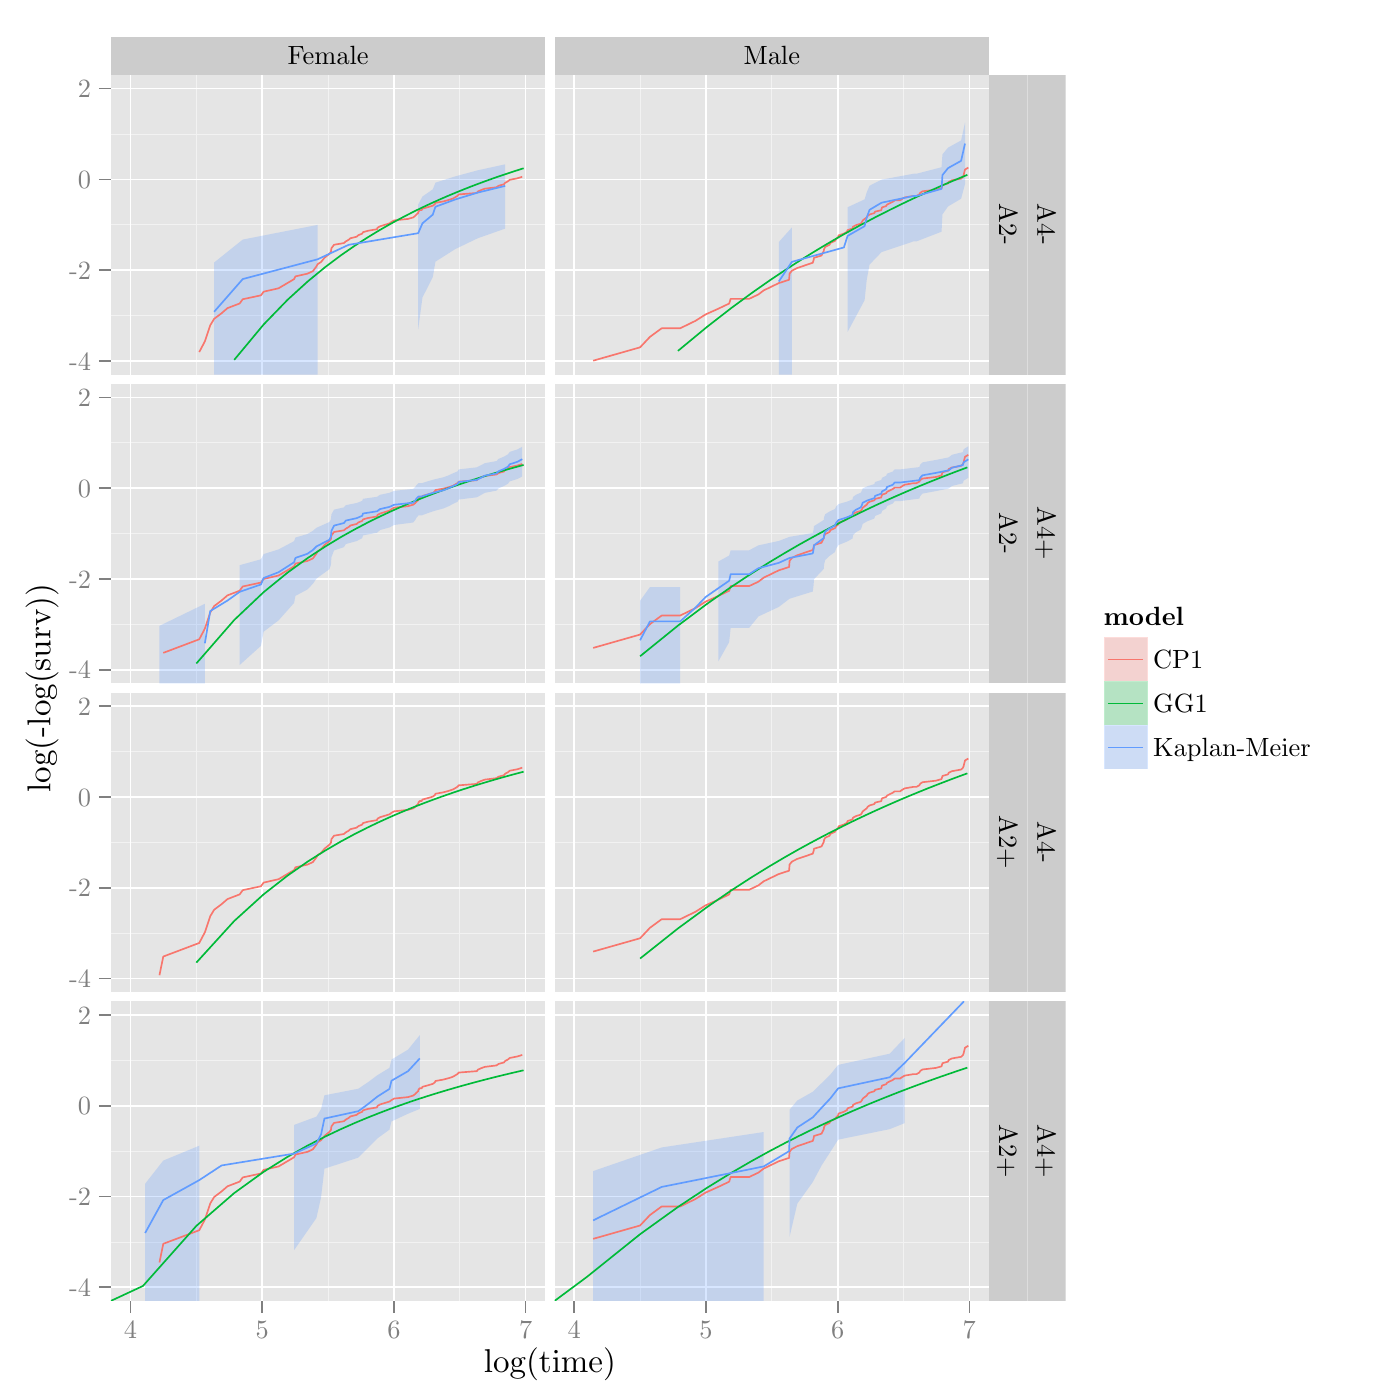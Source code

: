 % Created by tikzDevice version 0.8.1 on 2015-01-31 17:59:34
% !TEX encoding = UTF-8 Unicode
\documentclass[11pt]{memoir}
\nonstopmode

\usepackage{tikz}

\usepackage[active,tightpage,psfixbb]{preview}

\PreviewEnvironment{pgfpicture}

\setlength\PreviewBorder{0pt}

\usepackage{amsmath}
\newcommand{\SweaveOpts}[1]{}  % do not interfere with LaTeX
\newcommand{\SweaveInput}[1]{} % because they are not real TeX commands
\newcommand{\Sexpr}[1]{}       % will only be parsed by R


\usepackage{geometry}
\usepackage{amsmath}
\usepackage{lscape}
\geometry{verbose,tmargin=2.5cm,bmargin=2.5cm,lmargin=2.5cm,rmargin=2.5cm}


\begin{document}

\begin{tikzpicture}[x=1pt,y=1pt]
\definecolor{fillColor}{RGB}{255,255,255}
\path[use as bounding box,fill=fillColor,fill opacity=0.00] (0,0) rectangle (505.89,505.89);
\begin{scope}
\path[clip] (  0.00,  0.00) rectangle (505.89,505.89);
\definecolor{drawColor}{RGB}{255,255,255}
\definecolor{fillColor}{RGB}{255,255,255}

\path[draw=drawColor,line width= 0.6pt,line join=round,line cap=round,fill=fillColor] ( -0.00,  0.00) rectangle (505.89,505.89);
\end{scope}
\begin{scope}
\path[clip] ( 40.03,478.81) rectangle (197.07,492.64);
\definecolor{fillColor}{gray}{0.80}

\path[fill=fillColor] ( 40.03,478.81) rectangle (197.07,492.64);
\definecolor{drawColor}{RGB}{0,0,0}

\node[text=drawColor,anchor=base,inner sep=0pt, outer sep=0pt, scale=  0.87] at (118.55,482.43) {Female};
\end{scope}
\begin{scope}
\path[clip] (200.38,478.81) rectangle (357.41,492.64);
\definecolor{fillColor}{gray}{0.80}

\path[fill=fillColor] (200.38,478.81) rectangle (357.41,492.64);
\definecolor{drawColor}{RGB}{0,0,0}

\node[text=drawColor,anchor=base,inner sep=0pt, outer sep=0pt, scale=  0.87] at (278.90,482.43) {Male};
\end{scope}
\begin{scope}
\path[clip] ( 40.03,370.54) rectangle (197.07,478.81);
\definecolor{fillColor}{gray}{0.90}

\path[fill=fillColor] ( 40.03,370.54) rectangle (197.07,478.81);
\definecolor{drawColor}{gray}{0.95}

\path[draw=drawColor,line width= 0.3pt,line join=round] ( 40.03,391.87) --
	(197.07,391.87);

\path[draw=drawColor,line width= 0.3pt,line join=round] ( 40.03,424.67) --
	(197.07,424.67);

\path[draw=drawColor,line width= 0.3pt,line join=round] ( 40.03,457.48) --
	(197.07,457.48);

\path[draw=drawColor,line width= 0.3pt,line join=round] ( 70.96,370.54) --
	( 70.96,478.81);

\path[draw=drawColor,line width= 0.3pt,line join=round] (118.55,370.54) --
	(118.55,478.81);

\path[draw=drawColor,line width= 0.3pt,line join=round] (166.14,370.54) --
	(166.14,478.81);
\definecolor{drawColor}{RGB}{255,255,255}

\path[draw=drawColor,line width= 0.6pt,line join=round] ( 40.03,375.46) --
	(197.07,375.46);

\path[draw=drawColor,line width= 0.6pt,line join=round] ( 40.03,408.27) --
	(197.07,408.27);

\path[draw=drawColor,line width= 0.6pt,line join=round] ( 40.03,441.08) --
	(197.07,441.08);

\path[draw=drawColor,line width= 0.6pt,line join=round] ( 40.03,473.89) --
	(197.07,473.89);

\path[draw=drawColor,line width= 0.6pt,line join=round] ( 47.17,370.54) --
	( 47.17,478.81);

\path[draw=drawColor,line width= 0.6pt,line join=round] ( 94.76,370.54) --
	( 94.76,478.81);

\path[draw=drawColor,line width= 0.6pt,line join=round] (142.34,370.54) --
	(142.34,478.81);

\path[draw=drawColor,line width= 0.6pt,line join=round] (189.93,370.54) --
	(189.93,478.81);
\definecolor{fillColor}{RGB}{97,156,255}

\path[fill=fillColor,fill opacity=0.25] ( 77.37,411.02) --
	( 87.72,419.32) --
	(114.77,424.62) --
	(114.77,370.54) --
	( 87.72,370.54) --
	( 77.37,370.54) --
	cycle;

\path[fill=fillColor,fill opacity=0.25] (151.11,431.98) --
	(152.65,434.87) --
	(156.39,437.48) --
	(157.35,439.89) --
	(164.52,442.16) --
	(172.67,444.36) --
	(182.54,446.51) --
	(182.54,423.27) --
	(172.67,419.80) --
	(164.52,415.88) --
	(157.35,411.33) --
	(156.39,405.76) --
	(152.65,398.37) --
	(151.11,386.85) --
	cycle;
\definecolor{drawColor}{RGB}{248,118,109}

\path[draw=drawColor,line width= 0.6pt,line join=round] ( 72.00,378.68) --
	( 74.03,382.53) --
	( 75.97,388.34) --
	( 77.37,390.66) --
	( 80.07,392.70) --
	( 82.20,394.54) --
	( 86.59,396.22) --
	( 87.72,397.76) --
	( 94.30,399.17) --
	( 95.26,400.48) --
	(100.66,401.71) --
	(106.26,405.02) --
	(106.76,406.02) --
	(111.05,406.98) --
	(113.05,407.89) --
	(114.34,409.61) --
	(114.77,410.42) --
	(116.01,411.21) --
	(117.23,412.72) --
	(119.00,414.16) --
	(119.57,414.85) --
	(119.76,416.18) --
	(120.70,417.44) --
	(124.28,418.05) --
	(124.96,418.65) --
	(125.97,419.23) --
	(126.63,419.80) --
	(128.88,420.35) --
	(129.50,420.90) --
	(130.87,421.45) --
	(131.17,421.99) --
	(133.07,422.52) --
	(136.26,423.06) --
	(136.39,423.58) --
	(137.32,424.11) --
	(140.73,425.16) --
	(141.46,425.70) --
	(142.41,426.24) --
	(147.44,426.78) --
	(149.31,427.32) --
	(150.01,427.86) --
	(150.51,428.39) --
	(151.11,428.92) --
	(151.20,429.44) --
	(151.69,429.96) --
	(152.36,429.96) --
	(152.65,430.49) --
	(154.60,431.03) --
	(156.39,431.55) --
	(157.09,432.07) --
	(157.35,432.59) --
	(160.19,433.10) --
	(162.10,433.62) --
	(163.63,434.12) --
	(164.52,434.63) --
	(165.33,435.14) --
	(165.77,435.64) --
	(172.29,436.15) --
	(172.67,436.67) --
	(173.78,437.18) --
	(175.16,437.70) --
	(179.40,438.22) --
	(180.15,438.75) --
	(182.09,439.29) --
	(182.54,439.83) --
	(183.55,440.37) --
	(184.19,440.91) --
	(186.99,441.46) --
	(188.71,442.02);
\definecolor{drawColor}{RGB}{0,186,56}

\path[draw=drawColor,line width= 0.6pt,line join=round] ( 84.64,375.85) --
	( 95.26,388.62) --
	(103.94,397.58) --
	(111.27,404.25) --
	(117.63,409.46) --
	(123.23,413.66) --
	(128.25,417.13) --
	(132.78,420.06) --
	(136.92,422.58) --
	(140.73,424.77) --
	(144.26,426.70) --
	(147.54,428.41) --
	(150.61,429.95) --
	(153.50,431.34) --
	(156.22,432.61) --
	(158.79,433.76) --
	(161.23,434.83) --
	(163.55,435.81) --
	(165.77,436.72) --
	(167.88,437.57) --
	(169.91,438.37) --
	(171.85,439.11) --
	(173.72,439.81) --
	(175.51,440.47) --
	(177.24,441.09) --
	(178.91,441.68) --
	(180.52,442.24) --
	(182.09,442.77) --
	(183.60,443.27) --
	(185.06,443.75) --
	(186.48,444.21) --
	(187.86,444.65) --
	(189.20,445.08);
\definecolor{drawColor}{RGB}{97,156,255}

\path[draw=drawColor,line width= 0.6pt,line join=round] ( 77.37,393.22) --
	( 87.72,405.05) --
	(114.77,412.19) --
	(125.97,417.42) --
	(151.11,421.62) --
	(152.65,425.18) --
	(156.39,428.32) --
	(157.35,431.17) --
	(164.52,433.81) --
	(172.67,436.30) --
	(182.54,438.70);
\end{scope}
\begin{scope}
\path[clip] ( 40.03,258.96) rectangle (197.07,367.23);
\definecolor{fillColor}{gray}{0.90}

\path[fill=fillColor] ( 40.03,258.96) rectangle (197.07,367.23);
\definecolor{drawColor}{gray}{0.95}

\path[draw=drawColor,line width= 0.3pt,line join=round] ( 40.03,280.28) --
	(197.07,280.28);

\path[draw=drawColor,line width= 0.3pt,line join=round] ( 40.03,313.09) --
	(197.07,313.09);

\path[draw=drawColor,line width= 0.3pt,line join=round] ( 40.03,345.90) --
	(197.07,345.90);

\path[draw=drawColor,line width= 0.3pt,line join=round] ( 70.96,258.96) --
	( 70.96,367.23);

\path[draw=drawColor,line width= 0.3pt,line join=round] (118.55,258.96) --
	(118.55,367.23);

\path[draw=drawColor,line width= 0.3pt,line join=round] (166.14,258.96) --
	(166.14,367.23);
\definecolor{drawColor}{RGB}{255,255,255}

\path[draw=drawColor,line width= 0.6pt,line join=round] ( 40.03,263.88) --
	(197.07,263.88);

\path[draw=drawColor,line width= 0.6pt,line join=round] ( 40.03,296.69) --
	(197.07,296.69);

\path[draw=drawColor,line width= 0.6pt,line join=round] ( 40.03,329.50) --
	(197.07,329.50);

\path[draw=drawColor,line width= 0.6pt,line join=round] ( 40.03,362.31) --
	(197.07,362.31);

\path[draw=drawColor,line width= 0.6pt,line join=round] ( 47.17,258.96) --
	( 47.17,367.23);

\path[draw=drawColor,line width= 0.6pt,line join=round] ( 94.76,258.96) --
	( 94.76,367.23);

\path[draw=drawColor,line width= 0.6pt,line join=round] (142.34,258.96) --
	(142.34,367.23);

\path[draw=drawColor,line width= 0.6pt,line join=round] (189.93,258.96) --
	(189.93,367.23);
\definecolor{fillColor}{RGB}{97,156,255}

\path[fill=fillColor,fill opacity=0.25] ( 57.62,279.73) --
	( 74.03,287.70) --
	( 74.03,258.96) --
	( 57.62,258.96) --
	cycle;

\path[fill=fillColor,fill opacity=0.25] ( 86.59,301.66) --
	( 94.30,303.79) --
	( 95.26,305.67) --
	(100.66,307.36) --
	(106.26,310.33) --
	(106.76,311.66) --
	(111.05,312.90) --
	(113.05,314.07) --
	(114.34,315.17) --
	(119.00,317.23) --
	(119.57,318.20) --
	(119.76,320.02) --
	(120.70,321.73) --
	(124.28,322.55) --
	(124.96,323.35) --
	(128.88,324.13) --
	(130.87,324.89) --
	(131.17,325.64) --
	(136.26,326.37) --
	(137.32,327.10) --
	(140.73,327.81) --
	(142.41,328.52) --
	(149.31,329.22) --
	(150.01,329.91) --
	(150.51,330.60) --
	(151.20,331.28) --
	(152.36,331.28) --
	(154.60,331.99) --
	(157.09,332.70) --
	(160.19,333.41) --
	(162.10,334.12) --
	(163.63,334.84) --
	(165.33,335.56) --
	(165.77,336.28) --
	(172.29,337.01) --
	(173.78,337.76) --
	(175.16,338.51) --
	(179.40,339.28) --
	(180.15,340.07) --
	(182.09,340.88) --
	(183.55,341.72) --
	(184.19,342.60) --
	(186.99,343.51) --
	(188.71,344.47) --
	(188.71,333.71) --
	(186.99,332.81) --
	(184.19,331.94) --
	(183.55,331.09) --
	(182.09,330.25) --
	(180.15,329.42) --
	(179.40,328.60) --
	(175.16,327.79) --
	(173.78,326.99) --
	(172.29,326.18) --
	(165.77,325.38) --
	(165.33,324.57) --
	(163.63,323.76) --
	(162.10,322.95) --
	(160.19,322.13) --
	(157.09,321.31) --
	(154.60,320.47) --
	(152.36,319.63) --
	(151.20,319.63) --
	(150.51,318.79) --
	(150.01,317.94) --
	(149.31,317.07) --
	(142.41,316.19) --
	(140.73,315.28) --
	(137.32,314.35) --
	(136.26,313.40) --
	(131.17,312.42) --
	(130.87,311.41) --
	(128.88,310.37) --
	(124.96,309.29) --
	(124.28,308.17) --
	(120.70,306.99) --
	(119.76,304.49) --
	(119.57,301.70) --
	(119.00,300.18) --
	(114.34,296.81) --
	(113.05,294.92) --
	(111.05,292.85) --
	(106.76,290.56) --
	(106.26,288.00) --
	(100.66,281.70) --
	( 95.26,277.63) --
	( 94.30,272.51) --
	( 86.59,265.57) --
	cycle;
\definecolor{drawColor}{RGB}{248,118,109}

\path[draw=drawColor,line width= 0.6pt,line join=round] ( 59.00,269.97) --
	( 72.00,274.88) --
	( 74.03,278.73) --
	( 75.97,284.55) --
	( 77.37,286.86) --
	( 80.07,288.90) --
	( 82.20,290.75) --
	( 86.59,292.43) --
	( 87.72,293.96) --
	( 94.30,295.38) --
	( 95.26,296.69) --
	(100.66,297.92) --
	(106.26,301.23) --
	(106.76,302.23) --
	(111.05,303.18) --
	(113.05,304.09) --
	(114.34,305.81) --
	(114.77,306.63) --
	(116.01,307.42) --
	(117.23,308.93) --
	(119.00,310.37) --
	(119.57,311.06) --
	(119.76,312.39) --
	(120.70,313.65) --
	(124.28,314.26) --
	(124.96,314.85) --
	(125.97,315.43) --
	(126.63,316.00) --
	(128.88,316.56) --
	(129.50,317.11) --
	(130.87,317.65) --
	(131.17,318.20) --
	(133.07,318.73) --
	(136.26,319.26) --
	(136.39,319.79) --
	(137.32,320.32) --
	(140.73,321.37) --
	(141.46,321.90) --
	(142.41,322.44) --
	(147.44,322.98) --
	(149.31,323.52) --
	(150.01,324.06) --
	(150.51,324.60) --
	(151.11,325.13) --
	(151.20,325.65) --
	(151.69,326.16) --
	(152.36,326.16) --
	(152.65,326.70) --
	(154.60,327.23) --
	(156.39,327.76) --
	(157.09,328.28) --
	(157.35,328.80) --
	(160.19,329.31) --
	(162.10,329.82) --
	(163.63,330.33) --
	(164.52,330.84) --
	(165.33,331.34) --
	(165.77,331.85) --
	(172.29,332.36) --
	(172.67,332.87) --
	(173.78,333.39) --
	(175.16,333.90) --
	(179.40,334.43) --
	(180.15,334.96) --
	(182.09,335.50) --
	(182.54,336.03) --
	(183.55,336.57) --
	(184.19,337.12) --
	(186.99,337.67) --
	(188.71,338.23);
\definecolor{drawColor}{RGB}{0,186,56}

\path[draw=drawColor,line width= 0.6pt,line join=round] ( 70.95,266.13) --
	( 84.64,281.85) --
	( 95.26,291.91) --
	(103.94,298.99) --
	(111.27,304.30) --
	(117.63,308.46) --
	(123.23,311.84) --
	(128.25,314.64) --
	(132.78,317.02) --
	(136.92,319.07) --
	(140.73,320.86) --
	(144.26,322.45) --
	(147.54,323.86) --
	(150.61,325.13) --
	(153.50,326.29) --
	(156.22,327.34) --
	(158.79,328.30) --
	(161.23,329.19) --
	(163.55,330.02) --
	(165.77,330.78) --
	(167.88,331.50) --
	(169.91,332.16) --
	(171.85,332.79) --
	(173.72,333.38) --
	(175.51,333.94) --
	(177.24,334.47) --
	(178.91,334.97) --
	(180.52,335.45) --
	(182.09,335.90) --
	(183.60,336.33) --
	(185.06,336.74) --
	(186.48,337.13) --
	(187.86,337.51) --
	(189.20,337.87);
\definecolor{drawColor}{RGB}{97,156,255}

\path[draw=drawColor,line width= 0.6pt,line join=round] ( 74.03,273.43) --
	( 75.97,285.08) --
	( 82.20,288.88) --
	( 86.59,292.02) --
	( 94.30,294.69) --
	( 95.26,297.03) --
	(100.66,299.11) --
	(106.26,302.71) --
	(106.76,304.29) --
	(111.05,305.76) --
	(113.05,307.14) --
	(114.34,308.44) --
	(119.00,310.83) --
	(119.57,311.94) --
	(119.76,314.03) --
	(120.70,315.96) --
	(124.28,316.89) --
	(124.96,317.78) --
	(128.88,318.65) --
	(130.87,319.50) --
	(131.17,320.33) --
	(136.26,321.14) --
	(137.32,321.93) --
	(140.73,322.72) --
	(142.41,323.49) --
	(149.31,324.24) --
	(150.01,324.99) --
	(150.51,325.73) --
	(151.20,326.47) --
	(152.36,326.47) --
	(154.60,327.22) --
	(157.09,327.97) --
	(160.19,328.72) --
	(162.10,329.47) --
	(163.63,330.22) --
	(165.33,330.97) --
	(165.77,331.72) --
	(172.29,332.48) --
	(173.78,333.24) --
	(175.16,334.01) --
	(179.40,334.80) --
	(180.15,335.60) --
	(182.09,336.41) --
	(183.55,337.25) --
	(184.19,338.12) --
	(186.99,339.02) --
	(188.71,339.96);
\end{scope}
\begin{scope}
\path[clip] ( 40.03,147.38) rectangle (197.07,255.65);
\definecolor{fillColor}{gray}{0.90}

\path[fill=fillColor] ( 40.03,147.38) rectangle (197.07,255.65);
\definecolor{drawColor}{gray}{0.95}

\path[draw=drawColor,line width= 0.3pt,line join=round] ( 40.03,168.70) --
	(197.07,168.70);

\path[draw=drawColor,line width= 0.3pt,line join=round] ( 40.03,201.51) --
	(197.07,201.51);

\path[draw=drawColor,line width= 0.3pt,line join=round] ( 40.03,234.32) --
	(197.07,234.32);

\path[draw=drawColor,line width= 0.3pt,line join=round] ( 70.96,147.38) --
	( 70.96,255.65);

\path[draw=drawColor,line width= 0.3pt,line join=round] (118.55,147.38) --
	(118.55,255.65);

\path[draw=drawColor,line width= 0.3pt,line join=round] (166.14,147.38) --
	(166.14,255.65);
\definecolor{drawColor}{RGB}{255,255,255}

\path[draw=drawColor,line width= 0.6pt,line join=round] ( 40.03,152.30) --
	(197.07,152.30);

\path[draw=drawColor,line width= 0.6pt,line join=round] ( 40.03,185.11) --
	(197.07,185.11);

\path[draw=drawColor,line width= 0.6pt,line join=round] ( 40.03,217.92) --
	(197.07,217.92);

\path[draw=drawColor,line width= 0.6pt,line join=round] ( 40.03,250.73) --
	(197.07,250.73);

\path[draw=drawColor,line width= 0.6pt,line join=round] ( 47.17,147.38) --
	( 47.17,255.65);

\path[draw=drawColor,line width= 0.6pt,line join=round] ( 94.76,147.38) --
	( 94.76,255.65);

\path[draw=drawColor,line width= 0.6pt,line join=round] (142.34,147.38) --
	(142.34,255.65);

\path[draw=drawColor,line width= 0.6pt,line join=round] (189.93,147.38) --
	(189.93,255.65);
\definecolor{drawColor}{RGB}{248,118,109}

\path[draw=drawColor,line width= 0.6pt,line join=round] ( 57.62,153.49) --
	( 59.00,160.24) --
	( 72.00,165.15) --
	( 74.03,169.00) --
	( 75.97,174.81) --
	( 77.37,177.13) --
	( 80.07,179.17) --
	( 82.20,181.01) --
	( 86.59,182.69) --
	( 87.72,184.23) --
	( 94.30,185.64) --
	( 95.26,186.96) --
	(100.66,188.19) --
	(106.26,191.49) --
	(106.76,192.49) --
	(111.05,193.45) --
	(113.05,194.36) --
	(114.34,196.08) --
	(114.77,196.90) --
	(116.01,197.68) --
	(117.23,199.19) --
	(119.00,200.63) --
	(119.57,201.32) --
	(119.76,202.65) --
	(120.70,203.91) --
	(124.28,204.52) --
	(124.96,205.12) --
	(125.97,205.70) --
	(126.63,206.27) --
	(128.88,206.82) --
	(129.50,207.37) --
	(130.87,207.92) --
	(131.17,208.46) --
	(133.07,209.00) --
	(136.26,209.53) --
	(136.39,210.05) --
	(137.32,210.58) --
	(140.73,211.63) --
	(141.46,212.17) --
	(142.41,212.71) --
	(147.44,213.25) --
	(149.31,213.79) --
	(150.01,214.33) --
	(150.51,214.86) --
	(151.11,215.39) --
	(151.20,215.91) --
	(151.69,216.43) --
	(152.36,216.43) --
	(152.65,216.97) --
	(154.60,217.50) --
	(156.39,218.03) --
	(157.09,218.55) --
	(157.35,219.06) --
	(160.19,219.58) --
	(162.10,220.09) --
	(163.63,220.60) --
	(164.52,221.10) --
	(165.33,221.61) --
	(165.77,222.11) --
	(172.29,222.62) --
	(172.67,223.14) --
	(173.78,223.65) --
	(175.16,224.17) --
	(179.40,224.69) --
	(180.15,225.23) --
	(182.09,225.76) --
	(182.54,226.30) --
	(183.55,226.84) --
	(184.19,227.38) --
	(186.99,227.93) --
	(188.71,228.49);
\definecolor{drawColor}{RGB}{0,186,56}

\path[draw=drawColor,line width= 0.6pt,line join=round] ( 70.95,158.05) --
	( 84.64,173.09) --
	( 95.26,182.72) --
	(103.94,189.51) --
	(111.27,194.61) --
	(117.63,198.60) --
	(123.23,201.85) --
	(128.25,204.55) --
	(132.78,206.84) --
	(136.92,208.82) --
	(140.73,210.55) --
	(144.26,212.08) --
	(147.54,213.44) --
	(150.61,214.67) --
	(153.50,215.79) --
	(156.22,216.81) --
	(158.79,217.74) --
	(161.23,218.60) --
	(163.55,219.40) --
	(165.77,220.14) --
	(167.88,220.84) --
	(169.91,221.49) --
	(171.85,222.10) --
	(173.72,222.67) --
	(175.51,223.21) --
	(177.24,223.72) --
	(178.91,224.21) --
	(180.52,224.67) --
	(182.09,225.11) --
	(183.60,225.53) --
	(185.06,225.93) --
	(186.48,226.31) --
	(187.86,226.68) --
	(189.20,227.03);
\end{scope}
\begin{scope}
\path[clip] ( 40.03, 35.80) rectangle (197.07,144.07);
\definecolor{fillColor}{gray}{0.90}

\path[fill=fillColor] ( 40.03, 35.80) rectangle (197.07,144.07);
\definecolor{drawColor}{gray}{0.95}

\path[draw=drawColor,line width= 0.3pt,line join=round] ( 40.03, 57.12) --
	(197.07, 57.12);

\path[draw=drawColor,line width= 0.3pt,line join=round] ( 40.03, 89.93) --
	(197.07, 89.93);

\path[draw=drawColor,line width= 0.3pt,line join=round] ( 40.03,122.74) --
	(197.07,122.74);

\path[draw=drawColor,line width= 0.3pt,line join=round] ( 70.96, 35.80) --
	( 70.96,144.07);

\path[draw=drawColor,line width= 0.3pt,line join=round] (118.55, 35.80) --
	(118.55,144.07);

\path[draw=drawColor,line width= 0.3pt,line join=round] (166.14, 35.80) --
	(166.14,144.07);
\definecolor{drawColor}{RGB}{255,255,255}

\path[draw=drawColor,line width= 0.6pt,line join=round] ( 40.03, 40.72) --
	(197.07, 40.72);

\path[draw=drawColor,line width= 0.6pt,line join=round] ( 40.03, 73.53) --
	(197.07, 73.53);

\path[draw=drawColor,line width= 0.6pt,line join=round] ( 40.03,106.34) --
	(197.07,106.34);

\path[draw=drawColor,line width= 0.6pt,line join=round] ( 40.03,139.14) --
	(197.07,139.14);

\path[draw=drawColor,line width= 0.6pt,line join=round] ( 47.17, 35.80) --
	( 47.17,144.07);

\path[draw=drawColor,line width= 0.6pt,line join=round] ( 94.76, 35.80) --
	( 94.76,144.07);

\path[draw=drawColor,line width= 0.6pt,line join=round] (142.34, 35.80) --
	(142.34,144.07);

\path[draw=drawColor,line width= 0.6pt,line join=round] (189.93, 35.80) --
	(189.93,144.07);
\definecolor{fillColor}{RGB}{97,156,255}

\path[fill=fillColor,fill opacity=0.25] ( 52.45, 78.16) --
	( 59.00, 86.52) --
	( 72.00, 91.88) --
	( 72.00, 35.80) --
	( 59.00, 35.80) --
	( 52.45, 35.80) --
	cycle;

\path[fill=fillColor,fill opacity=0.25] (106.26, 99.40) --
	(114.34,102.39) --
	(116.01,105.12) --
	(117.23,110.10) --
	(129.50,112.49) --
	(133.07,114.90) --
	(136.39,117.38) --
	(140.73,120.03) --
	(141.46,123.00) --
	(147.44,126.61) --
	(151.69,131.84) --
	(151.69,105.18) --
	(147.44,103.44) --
	(141.46,100.66) --
	(140.73, 97.68) --
	(136.39, 94.54) --
	(133.07, 91.21) --
	(129.50, 87.60) --
	(117.23, 83.57) --
	(116.01, 73.23) --
	(114.34, 65.75) --
	(106.26, 54.12) --
	cycle;
\definecolor{drawColor}{RGB}{248,118,109}

\path[draw=drawColor,line width= 0.6pt,line join=round] ( 57.62, 49.70) --
	( 59.00, 56.44) --
	( 72.00, 61.35) --
	( 74.03, 65.20) --
	( 75.97, 71.02) --
	( 77.37, 73.33) --
	( 80.07, 75.37) --
	( 82.20, 77.22) --
	( 86.59, 78.90) --
	( 87.72, 80.43) --
	( 94.30, 81.85) --
	( 95.26, 83.16) --
	(100.66, 84.39) --
	(106.26, 87.70) --
	(106.76, 88.70) --
	(111.05, 89.65) --
	(113.05, 90.56) --
	(114.34, 92.29) --
	(114.77, 93.10) --
	(116.01, 93.89) --
	(117.23, 95.40) --
	(119.00, 96.84) --
	(119.57, 97.53) --
	(119.76, 98.86) --
	(120.70,100.12) --
	(124.28,100.73) --
	(124.96,101.32) --
	(125.97,101.90) --
	(126.63,102.47) --
	(128.88,103.03) --
	(129.50,103.58) --
	(130.87,104.13) --
	(131.17,104.67) --
	(133.07,105.20) --
	(136.26,105.73) --
	(136.39,106.26) --
	(137.32,106.79) --
	(140.73,107.84) --
	(141.46,108.37) --
	(142.41,108.92) --
	(147.44,109.45) --
	(149.31,110.00) --
	(150.01,110.54) --
	(150.51,111.07) --
	(151.11,111.60) --
	(151.20,112.12) --
	(151.69,112.63) --
	(152.36,112.63) --
	(152.65,113.17) --
	(154.60,113.70) --
	(156.39,114.23) --
	(157.09,114.75) --
	(157.35,115.27) --
	(160.19,115.78) --
	(162.10,116.29) --
	(163.63,116.80) --
	(164.52,117.31) --
	(165.33,117.81) --
	(165.77,118.32) --
	(172.29,118.83) --
	(172.67,119.35) --
	(173.78,119.86) --
	(175.16,120.37) --
	(179.40,120.90) --
	(180.15,121.43) --
	(182.09,121.97) --
	(182.54,122.51) --
	(183.55,123.04) --
	(184.19,123.59) --
	(186.99,124.14) --
	(188.71,124.70);
\definecolor{drawColor}{RGB}{0,186,56}

\path[draw=drawColor,line width= 0.6pt,line join=round] ( 40.03, 35.80) --
	( 51.66, 41.21) --
	( 70.95, 62.91) --
	( 84.64, 74.78) --
	( 95.26, 82.44) --
	(103.94, 87.88) --
	(111.27, 92.00) --
	(117.63, 95.25) --
	(123.23, 97.90) --
	(128.25,100.12) --
	(132.78,102.01) --
	(136.92,103.65) --
	(140.73,105.10) --
	(144.26,106.37) --
	(147.54,107.52) --
	(150.61,108.56) --
	(153.50,109.50) --
	(156.22,110.36) --
	(158.79,111.15) --
	(161.23,111.88) --
	(163.55,112.56) --
	(165.77,113.20) --
	(167.88,113.79) --
	(169.91,114.34) --
	(171.85,114.87) --
	(173.72,115.36) --
	(175.51,115.83) --
	(177.24,116.27) --
	(178.91,116.69) --
	(180.52,117.09) --
	(182.09,117.47) --
	(183.60,117.83) --
	(185.06,118.18) --
	(186.48,118.51) --
	(187.86,118.83) --
	(189.20,119.13);
\definecolor{drawColor}{RGB}{97,156,255}

\path[draw=drawColor,line width= 0.6pt,line join=round] ( 52.45, 60.35) --
	( 59.00, 72.24) --
	( 72.00, 79.45) --
	( 80.07, 84.75) --
	(106.26, 89.03) --
	(114.34, 92.69) --
	(116.01, 95.94) --
	(117.23,101.70) --
	(129.50,104.37) --
	(133.07,107.00) --
	(136.39,109.65) --
	(140.73,112.40) --
	(141.46,115.37) --
	(147.44,118.82) --
	(151.69,123.42);
\end{scope}
\begin{scope}
\path[clip] (200.38,370.54) rectangle (357.41,478.81);
\definecolor{fillColor}{gray}{0.90}

\path[fill=fillColor] (200.38,370.54) rectangle (357.41,478.81);
\definecolor{drawColor}{gray}{0.95}

\path[draw=drawColor,line width= 0.3pt,line join=round] (200.38,391.87) --
	(357.41,391.87);

\path[draw=drawColor,line width= 0.3pt,line join=round] (200.38,424.67) --
	(357.41,424.67);

\path[draw=drawColor,line width= 0.3pt,line join=round] (200.38,457.48) --
	(357.41,457.48);

\path[draw=drawColor,line width= 0.3pt,line join=round] (231.31,370.54) --
	(231.31,478.81);

\path[draw=drawColor,line width= 0.3pt,line join=round] (278.90,370.54) --
	(278.90,478.81);

\path[draw=drawColor,line width= 0.3pt,line join=round] (326.48,370.54) --
	(326.48,478.81);
\definecolor{drawColor}{RGB}{255,255,255}

\path[draw=drawColor,line width= 0.6pt,line join=round] (200.38,375.46) --
	(357.41,375.46);

\path[draw=drawColor,line width= 0.6pt,line join=round] (200.38,408.27) --
	(357.41,408.27);

\path[draw=drawColor,line width= 0.6pt,line join=round] (200.38,441.08) --
	(357.41,441.08);

\path[draw=drawColor,line width= 0.6pt,line join=round] (200.38,473.89) --
	(357.41,473.89);

\path[draw=drawColor,line width= 0.6pt,line join=round] (207.52,370.54) --
	(207.52,478.81);

\path[draw=drawColor,line width= 0.6pt,line join=round] (255.10,370.54) --
	(255.10,478.81);

\path[draw=drawColor,line width= 0.6pt,line join=round] (302.69,370.54) --
	(302.69,478.81);

\path[draw=drawColor,line width= 0.6pt,line join=round] (350.27,370.54) --
	(350.27,478.81);
\definecolor{fillColor}{RGB}{97,156,255}

\path[fill=fillColor,fill opacity=0.25] (281.42,418.43) --
	(286.15,423.70) --
	(286.15,370.54) --
	(281.42,370.54) --
	cycle;

\path[fill=fillColor,fill opacity=0.25] (306.27,430.99) --
	(312.42,433.85) --
	(313.19,436.41) --
	(314.21,438.77) --
	(318.55,440.98) --
	(330.12,443.10) --
	(331.17,443.10) --
	(340.23,445.46) --
	(340.39,447.78) --
	(340.55,450.12) --
	(342.58,452.54) --
	(347.29,455.14) --
	(348.70,461.61) --
	(348.70,439.33) --
	(347.29,434.07) --
	(342.58,431.29) --
	(340.55,428.41) --
	(340.39,425.38) --
	(340.23,422.16) --
	(331.17,418.66) --
	(330.12,418.66) --
	(318.55,414.79) --
	(314.21,410.28) --
	(313.19,404.75) --
	(312.42,397.40) --
	(306.27,385.92) --
	cycle;
\definecolor{drawColor}{RGB}{248,118,109}

\path[draw=drawColor,line width= 0.6pt,line join=round] (214.33,375.55) --
	(231.30,380.38) --
	(234.86,384.16) --
	(239.09,387.26) --
	(245.78,387.26) --
	(251.29,389.94) --
	(254.97,392.27) --
	(259.56,394.33) --
	(263.48,396.20) --
	(264.02,397.90) --
	(270.70,397.90) --
	(274.05,399.49) --
	(275.95,400.94) --
	(281.42,403.59) --
	(285.14,404.79) --
	(285.31,407.02) --
	(286.15,408.07) --
	(288.11,409.06) --
	(293.70,410.94) --
	(293.99,411.85) --
	(294.13,412.72) --
	(296.87,413.56) --
	(297.66,415.18) --
	(297.79,415.95) --
	(298.18,416.69) --
	(299.72,417.42) --
	(300.09,418.12) --
	(301.68,418.82) --
	(302.16,419.50) --
	(302.87,420.17) --
	(302.99,420.83) --
	(304.94,421.48) --
	(306.05,422.11) --
	(306.27,422.73) --
	(308.10,423.33) --
	(308.20,423.92) --
	(309.24,424.50) --
	(311.06,425.08) --
	(311.45,425.65) --
	(311.74,426.21) --
	(312.42,426.76) --
	(313.19,427.31) --
	(313.47,427.84) --
	(314.21,428.37) --
	(315.94,428.89) --
	(316.21,429.41) --
	(318.46,429.93) --
	(318.55,430.44) --
	(318.72,430.94) --
	(320.21,431.44) --
	(320.53,431.94) --
	(321.50,432.44) --
	(322.60,432.96) --
	(323.29,433.47) --
	(325.24,433.47) --
	(325.97,434.00) --
	(326.90,434.54) --
	(330.12,435.08) --
	(331.17,435.08) --
	(332.19,435.64) --
	(332.51,436.20) --
	(333.32,436.76) --
	(338.21,437.32) --
	(340.23,437.89) --
	(340.39,438.45) --
	(340.55,439.02) --
	(342.58,439.60) --
	(342.79,440.17) --
	(343.99,440.75) --
	(347.29,441.33) --
	(347.93,441.92) --
	(348.21,442.55) --
	(348.34,443.19) --
	(348.70,444.61) --
	(349.90,445.33);
\definecolor{drawColor}{RGB}{0,186,56}

\path[draw=drawColor,line width= 0.6pt,line join=round] (244.99,379.10) --
	(255.61,387.87) --
	(264.28,394.60) --
	(271.62,399.99) --
	(277.97,404.44) --
	(283.58,408.21) --
	(288.59,411.45) --
	(293.13,414.28) --
	(297.27,416.79) --
	(301.08,419.03) --
	(304.60,421.05) --
	(307.89,422.88) --
	(310.96,424.56) --
	(313.84,426.09) --
	(316.56,427.52) --
	(319.14,428.83) --
	(321.58,430.06) --
	(323.90,431.21) --
	(326.11,432.29) --
	(328.23,433.30) --
	(330.25,434.26) --
	(332.19,435.16) --
	(334.06,436.01) --
	(335.86,436.83) --
	(337.59,437.60) --
	(339.26,438.34) --
	(340.87,439.04) --
	(342.43,439.72) --
	(343.94,440.36) --
	(345.41,440.98) --
	(346.83,441.58) --
	(348.21,442.15) --
	(349.55,442.70);
\definecolor{drawColor}{RGB}{97,156,255}

\path[draw=drawColor,line width= 0.6pt,line join=round] (281.42,404.16) --
	(286.15,411.27) --
	(304.94,416.47) --
	(306.27,420.64) --
	(312.42,424.17) --
	(313.19,427.26) --
	(314.21,430.06) --
	(318.55,432.64) --
	(330.12,435.07) --
	(331.17,435.07) --
	(340.23,437.64) --
	(340.39,440.14) --
	(340.55,442.62) --
	(342.58,445.14) --
	(347.29,447.77) --
	(348.70,453.99);
\end{scope}
\begin{scope}
\path[clip] (200.38,258.96) rectangle (357.41,367.23);
\definecolor{fillColor}{gray}{0.90}

\path[fill=fillColor] (200.38,258.96) rectangle (357.41,367.23);
\definecolor{drawColor}{gray}{0.95}

\path[draw=drawColor,line width= 0.3pt,line join=round] (200.38,280.28) --
	(357.41,280.28);

\path[draw=drawColor,line width= 0.3pt,line join=round] (200.38,313.09) --
	(357.41,313.09);

\path[draw=drawColor,line width= 0.3pt,line join=round] (200.38,345.90) --
	(357.41,345.90);

\path[draw=drawColor,line width= 0.3pt,line join=round] (231.31,258.96) --
	(231.31,367.23);

\path[draw=drawColor,line width= 0.3pt,line join=round] (278.90,258.96) --
	(278.90,367.23);

\path[draw=drawColor,line width= 0.3pt,line join=round] (326.48,258.96) --
	(326.48,367.23);
\definecolor{drawColor}{RGB}{255,255,255}

\path[draw=drawColor,line width= 0.6pt,line join=round] (200.38,263.88) --
	(357.41,263.88);

\path[draw=drawColor,line width= 0.6pt,line join=round] (200.38,296.69) --
	(357.41,296.69);

\path[draw=drawColor,line width= 0.6pt,line join=round] (200.38,329.50) --
	(357.41,329.50);

\path[draw=drawColor,line width= 0.6pt,line join=round] (200.38,362.31) --
	(357.41,362.31);

\path[draw=drawColor,line width= 0.6pt,line join=round] (207.52,258.96) --
	(207.52,367.23);

\path[draw=drawColor,line width= 0.6pt,line join=round] (255.10,258.96) --
	(255.10,367.23);

\path[draw=drawColor,line width= 0.6pt,line join=round] (302.69,258.96) --
	(302.69,367.23);

\path[draw=drawColor,line width= 0.6pt,line join=round] (350.27,258.96) --
	(350.27,367.23);
\definecolor{fillColor}{RGB}{97,156,255}

\path[fill=fillColor,fill opacity=0.25] (231.30,288.81) --
	(234.86,293.76) --
	(245.78,293.76) --
	(245.78,258.96) --
	(234.86,258.96) --
	(231.30,258.96) --
	cycle;

\path[fill=fillColor,fill opacity=0.25] (259.56,302.98) --
	(263.48,305.14) --
	(264.02,307.05) --
	(270.70,307.05) --
	(274.05,308.82) --
	(281.42,310.42) --
	(285.31,311.90) --
	(293.70,313.28) --
	(293.99,314.56) --
	(294.13,315.77) --
	(297.66,318.01) --
	(297.79,319.06) --
	(298.18,320.06) --
	(299.72,321.03) --
	(301.68,321.96) --
	(302.16,322.87) --
	(302.99,323.75) --
	(306.05,324.61) --
	(308.10,325.45) --
	(308.20,326.27) --
	(309.24,327.08) --
	(311.06,327.87) --
	(311.45,328.66) --
	(311.74,329.43) --
	(313.47,330.20) --
	(315.94,330.96) --
	(316.21,331.72) --
	(318.46,332.47) --
	(318.72,333.23) --
	(320.21,333.98) --
	(320.53,334.74) --
	(322.60,335.50) --
	(323.29,336.27) --
	(325.24,336.27) --
	(332.19,337.10) --
	(332.51,337.95) --
	(333.32,338.81) --
	(338.21,339.69) --
	(342.79,340.60) --
	(343.99,341.54) --
	(347.93,342.52) --
	(348.21,343.55) --
	(349.90,344.63) --
	(349.90,333.21) --
	(348.21,332.21) --
	(347.93,331.24) --
	(343.99,330.29) --
	(342.79,329.35) --
	(338.21,328.43) --
	(333.32,327.52) --
	(332.51,326.61) --
	(332.19,325.71) --
	(325.24,324.81) --
	(323.29,324.81) --
	(322.60,323.93) --
	(320.53,323.05) --
	(320.21,322.17) --
	(318.72,321.27) --
	(318.46,320.37) --
	(316.21,319.45) --
	(315.94,318.51) --
	(313.47,317.56) --
	(311.74,316.59) --
	(311.45,315.59) --
	(311.06,314.57) --
	(309.24,313.52) --
	(308.20,312.44) --
	(308.10,311.32) --
	(306.05,310.16) --
	(302.99,308.95) --
	(302.16,307.69) --
	(301.68,306.37) --
	(299.72,304.98) --
	(298.18,303.52) --
	(297.79,301.96) --
	(297.66,300.30) --
	(294.13,296.58) --
	(293.99,294.47) --
	(293.70,292.14) --
	(285.31,289.54) --
	(281.42,286.57) --
	(274.05,283.12) --
	(270.70,278.99) --
	(264.02,278.99) --
	(263.48,273.84) --
	(259.56,266.86) --
	cycle;
\definecolor{drawColor}{RGB}{248,118,109}

\path[draw=drawColor,line width= 0.6pt,line join=round] (214.33,271.76) --
	(231.30,276.59) --
	(234.86,280.36) --
	(239.09,283.46) --
	(245.78,283.46) --
	(251.29,286.14) --
	(254.97,288.48) --
	(259.56,290.54) --
	(263.48,292.41) --
	(264.02,294.11) --
	(270.70,294.11) --
	(274.05,295.69) --
	(275.95,297.15) --
	(281.42,299.80) --
	(285.14,301.00) --
	(285.31,303.23) --
	(286.15,304.27) --
	(288.11,305.26) --
	(293.70,307.15) --
	(293.99,308.05) --
	(294.13,308.93) --
	(296.87,309.77) --
	(297.66,311.38) --
	(297.79,312.15) --
	(298.18,312.90) --
	(299.72,313.62) --
	(300.09,314.33) --
	(301.68,315.03) --
	(302.16,315.71) --
	(302.87,316.38) --
	(302.99,317.04) --
	(304.94,317.69) --
	(306.05,318.31) --
	(306.27,318.93) --
	(308.10,319.53) --
	(308.20,320.12) --
	(309.24,320.71) --
	(311.06,321.28) --
	(311.45,321.85) --
	(311.74,322.41) --
	(312.42,322.96) --
	(313.19,323.51) --
	(313.47,324.05) --
	(314.21,324.58) --
	(315.94,325.10) --
	(316.21,325.62) --
	(318.46,326.13) --
	(318.55,326.64) --
	(318.72,327.15) --
	(320.21,327.65) --
	(320.53,328.15) --
	(321.50,328.65) --
	(322.60,329.16) --
	(323.29,329.68) --
	(325.24,329.68) --
	(325.97,330.21) --
	(326.90,330.74) --
	(330.12,331.29) --
	(331.17,331.29) --
	(332.19,331.84) --
	(332.51,332.40) --
	(333.32,332.96) --
	(338.21,333.53) --
	(340.23,334.09) --
	(340.39,334.66) --
	(340.55,335.23) --
	(342.58,335.80) --
	(342.79,336.37) --
	(343.99,336.95) --
	(347.29,337.54) --
	(347.93,338.13) --
	(348.21,338.76) --
	(348.34,339.40) --
	(348.70,340.82) --
	(349.90,341.53);
\definecolor{drawColor}{RGB}{0,186,56}

\path[draw=drawColor,line width= 0.6pt,line join=round] (231.30,268.75) --
	(244.99,279.83) --
	(255.61,287.77) --
	(264.28,293.84) --
	(271.62,298.69) --
	(277.97,302.69) --
	(283.58,306.06) --
	(288.59,308.97) --
	(293.13,311.50) --
	(297.27,313.75) --
	(301.08,315.75) --
	(304.60,317.56) --
	(307.89,319.20) --
	(310.96,320.69) --
	(313.84,322.07) --
	(316.56,323.35) --
	(319.14,324.53) --
	(321.58,325.63) --
	(323.90,326.66) --
	(326.11,327.62) --
	(328.23,328.53) --
	(330.25,329.39) --
	(332.19,330.20) --
	(334.06,330.97) --
	(335.86,331.70) --
	(337.59,332.40) --
	(339.26,333.06) --
	(340.87,333.70) --
	(342.43,334.31) --
	(343.94,334.89) --
	(345.41,335.45) --
	(346.83,335.98) --
	(348.21,336.50) --
	(349.55,337.00);
\definecolor{drawColor}{RGB}{97,156,255}

\path[draw=drawColor,line width= 0.6pt,line join=round] (231.30,274.55) --
	(234.86,281.34) --
	(245.78,281.34) --
	(251.29,286.29) --
	(254.97,290.15) --
	(259.56,293.33) --
	(263.48,296.04) --
	(264.02,298.41) --
	(270.70,298.41) --
	(274.05,300.56) --
	(281.42,302.50) --
	(285.31,304.27) --
	(293.70,305.90) --
	(293.99,307.42) --
	(294.13,308.84) --
	(297.66,311.44) --
	(297.79,312.64) --
	(298.18,313.79) --
	(299.72,314.89) --
	(301.68,315.95) --
	(302.16,316.98) --
	(302.99,317.97) --
	(306.05,318.93) --
	(308.10,319.86) --
	(308.20,320.77) --
	(309.24,321.66) --
	(311.06,322.54) --
	(311.45,323.39) --
	(311.74,324.24) --
	(313.47,325.07) --
	(315.94,325.89) --
	(316.21,326.70) --
	(318.46,327.51) --
	(318.72,328.31) --
	(320.21,329.12) --
	(320.53,329.91) --
	(322.60,330.72) --
	(323.29,331.52) --
	(325.24,331.52) --
	(332.19,332.38) --
	(332.51,333.24) --
	(333.32,334.12) --
	(338.21,335.01) --
	(342.79,335.92) --
	(343.99,336.86) --
	(347.93,337.83) --
	(348.21,338.84) --
	(349.90,339.90);
\end{scope}
\begin{scope}
\path[clip] (200.38,147.38) rectangle (357.41,255.65);
\definecolor{fillColor}{gray}{0.90}

\path[fill=fillColor] (200.38,147.38) rectangle (357.41,255.65);
\definecolor{drawColor}{gray}{0.95}

\path[draw=drawColor,line width= 0.3pt,line join=round] (200.38,168.70) --
	(357.41,168.70);

\path[draw=drawColor,line width= 0.3pt,line join=round] (200.38,201.51) --
	(357.41,201.51);

\path[draw=drawColor,line width= 0.3pt,line join=round] (200.38,234.32) --
	(357.41,234.32);

\path[draw=drawColor,line width= 0.3pt,line join=round] (231.31,147.38) --
	(231.31,255.65);

\path[draw=drawColor,line width= 0.3pt,line join=round] (278.90,147.38) --
	(278.90,255.65);

\path[draw=drawColor,line width= 0.3pt,line join=round] (326.48,147.38) --
	(326.48,255.65);
\definecolor{drawColor}{RGB}{255,255,255}

\path[draw=drawColor,line width= 0.6pt,line join=round] (200.38,152.30) --
	(357.41,152.30);

\path[draw=drawColor,line width= 0.6pt,line join=round] (200.38,185.11) --
	(357.41,185.11);

\path[draw=drawColor,line width= 0.6pt,line join=round] (200.38,217.92) --
	(357.41,217.92);

\path[draw=drawColor,line width= 0.6pt,line join=round] (200.38,250.73) --
	(357.41,250.73);

\path[draw=drawColor,line width= 0.6pt,line join=round] (207.52,147.38) --
	(207.52,255.65);

\path[draw=drawColor,line width= 0.6pt,line join=round] (255.10,147.38) --
	(255.10,255.65);

\path[draw=drawColor,line width= 0.6pt,line join=round] (302.69,147.38) --
	(302.69,255.65);

\path[draw=drawColor,line width= 0.6pt,line join=round] (350.27,147.38) --
	(350.27,255.65);
\definecolor{fillColor}{RGB}{97,156,255}

\path[fill=fillColor,fill opacity=0.25] (325.97,229.92) --
	(325.97,147.38) --
	cycle;
\definecolor{drawColor}{RGB}{248,118,109}

\path[draw=drawColor,line width= 0.6pt,line join=round] (214.33,162.03) --
	(231.30,166.85) --
	(234.86,170.63) --
	(239.09,173.73) --
	(245.78,173.73) --
	(251.29,176.41) --
	(254.97,178.74) --
	(259.56,180.80) --
	(263.48,182.67) --
	(264.02,184.37) --
	(270.70,184.37) --
	(274.05,185.96) --
	(275.95,187.42) --
	(281.42,190.06) --
	(285.14,191.26) --
	(285.31,193.50) --
	(286.15,194.54) --
	(288.11,195.53) --
	(293.70,197.41) --
	(293.99,198.32) --
	(294.13,199.19) --
	(296.87,200.03) --
	(297.66,201.65) --
	(297.79,202.42) --
	(298.18,203.16) --
	(299.72,203.89) --
	(300.09,204.59) --
	(301.68,205.29) --
	(302.16,205.98) --
	(302.87,206.64) --
	(302.99,207.30) --
	(304.94,207.95) --
	(306.05,208.58) --
	(306.27,209.20) --
	(308.10,209.80) --
	(308.20,210.39) --
	(309.24,210.97) --
	(311.06,211.55) --
	(311.45,212.12) --
	(311.74,212.68) --
	(312.42,213.23) --
	(313.19,213.78) --
	(313.47,214.31) --
	(314.21,214.84) --
	(315.94,215.36) --
	(316.21,215.88) --
	(318.46,216.40) --
	(318.55,216.91) --
	(318.72,217.41) --
	(320.21,217.91) --
	(320.53,218.41) --
	(321.50,218.91) --
	(322.60,219.43) --
	(323.29,219.94) --
	(325.24,219.94) --
	(325.97,220.47) --
	(326.90,221.01) --
	(330.12,221.56) --
	(331.17,221.56) --
	(332.19,222.11) --
	(332.51,222.67) --
	(333.32,223.23) --
	(338.21,223.79) --
	(340.23,224.36) --
	(340.39,224.93) --
	(340.55,225.49) --
	(342.58,226.07) --
	(342.79,226.64) --
	(343.99,227.22) --
	(347.29,227.81) --
	(347.93,228.40) --
	(348.21,229.03) --
	(348.34,229.67) --
	(348.70,231.08) --
	(349.90,231.80);
\definecolor{drawColor}{RGB}{0,186,56}

\path[draw=drawColor,line width= 0.6pt,line join=round] (231.30,159.52) --
	(244.99,170.40) --
	(255.61,178.19) --
	(264.28,184.15) --
	(271.62,188.90) --
	(277.97,192.81) --
	(283.58,196.12) --
	(288.59,198.97) --
	(293.13,201.45) --
	(297.27,203.65) --
	(301.08,205.61) --
	(304.60,207.38) --
	(307.89,208.99) --
	(310.96,210.45) --
	(313.84,211.80) --
	(316.56,213.05) --
	(319.14,214.21) --
	(321.58,215.29) --
	(323.90,216.30) --
	(326.11,217.25) --
	(328.23,218.14) --
	(330.25,218.98) --
	(332.19,219.77) --
	(334.06,220.53) --
	(335.86,221.25) --
	(337.59,221.93) --
	(339.26,222.58) --
	(340.87,223.20) --
	(342.43,223.80) --
	(343.94,224.37) --
	(345.41,224.92) --
	(346.83,225.45) --
	(348.21,225.95) --
	(349.55,226.44);
\end{scope}
\begin{scope}
\path[clip] (200.38, 35.80) rectangle (357.41,144.07);
\definecolor{fillColor}{gray}{0.90}

\path[fill=fillColor] (200.38, 35.80) rectangle (357.41,144.07);
\definecolor{drawColor}{gray}{0.95}

\path[draw=drawColor,line width= 0.3pt,line join=round] (200.38, 57.12) --
	(357.41, 57.12);

\path[draw=drawColor,line width= 0.3pt,line join=round] (200.38, 89.93) --
	(357.41, 89.93);

\path[draw=drawColor,line width= 0.3pt,line join=round] (200.38,122.74) --
	(357.41,122.74);

\path[draw=drawColor,line width= 0.3pt,line join=round] (231.31, 35.80) --
	(231.31,144.07);

\path[draw=drawColor,line width= 0.3pt,line join=round] (278.90, 35.80) --
	(278.90,144.07);

\path[draw=drawColor,line width= 0.3pt,line join=round] (326.48, 35.80) --
	(326.48,144.07);
\definecolor{drawColor}{RGB}{255,255,255}

\path[draw=drawColor,line width= 0.6pt,line join=round] (200.38, 40.72) --
	(357.41, 40.72);

\path[draw=drawColor,line width= 0.6pt,line join=round] (200.38, 73.53) --
	(357.41, 73.53);

\path[draw=drawColor,line width= 0.6pt,line join=round] (200.38,106.34) --
	(357.41,106.34);

\path[draw=drawColor,line width= 0.6pt,line join=round] (200.38,139.14) --
	(357.41,139.14);

\path[draw=drawColor,line width= 0.6pt,line join=round] (207.52, 35.80) --
	(207.52,144.07);

\path[draw=drawColor,line width= 0.6pt,line join=round] (255.10, 35.80) --
	(255.10,144.07);

\path[draw=drawColor,line width= 0.6pt,line join=round] (302.69, 35.80) --
	(302.69,144.07);

\path[draw=drawColor,line width= 0.6pt,line join=round] (350.27, 35.80) --
	(350.27,144.07);
\definecolor{fillColor}{RGB}{97,156,255}

\path[fill=fillColor,fill opacity=0.25] (214.33, 82.72) --
	(239.09, 91.26) --
	(275.95, 96.83) --
	(275.95, 35.80) --
	(239.09, 35.80) --
	(214.33, 35.80) --
	cycle;

\path[fill=fillColor,fill opacity=0.25] (285.31,104.88) --
	(288.11,108.23) --
	(293.70,111.38) --
	(296.87,114.48) --
	(300.09,117.66) --
	(302.87,121.09) --
	(321.50,125.14) --
	(326.90,130.82) --
	(326.90,100.05) --
	(321.50, 97.87) --
	(302.87, 94.08) --
	(300.09, 89.72) --
	(296.87, 84.73) --
	(293.70, 78.75) --
	(288.11, 70.96) --
	(285.31, 58.98) --
	cycle;
\definecolor{drawColor}{RGB}{248,118,109}

\path[draw=drawColor,line width= 0.6pt,line join=round] (214.33, 58.23) --
	(231.30, 63.06) --
	(234.86, 66.83) --
	(239.09, 69.93) --
	(245.78, 69.93) --
	(251.29, 72.62) --
	(254.97, 74.95) --
	(259.56, 77.01) --
	(263.48, 78.88) --
	(264.02, 80.58) --
	(270.70, 80.58) --
	(274.05, 82.16) --
	(275.95, 83.62) --
	(281.42, 86.27) --
	(285.14, 87.47) --
	(285.31, 89.70) --
	(286.15, 90.74) --
	(288.11, 91.73) --
	(293.70, 93.62) --
	(293.99, 94.52) --
	(294.13, 95.40) --
	(296.87, 96.24) --
	(297.66, 97.85) --
	(297.79, 98.62) --
	(298.18, 99.37) --
	(299.72,100.09) --
	(300.09,100.80) --
	(301.68,101.50) --
	(302.16,102.18) --
	(302.87,102.85) --
	(302.99,103.51) --
	(304.94,104.16) --
	(306.05,104.79) --
	(306.27,105.40) --
	(308.10,106.00) --
	(308.20,106.59) --
	(309.24,107.18) --
	(311.06,107.75) --
	(311.45,108.32) --
	(311.74,108.88) --
	(312.42,109.44) --
	(313.19,109.98) --
	(313.47,110.52) --
	(314.21,111.05) --
	(315.94,111.57) --
	(316.21,112.09) --
	(318.46,112.60) --
	(318.55,113.12) --
	(318.72,113.62) --
	(320.21,114.12) --
	(320.53,114.62) --
	(321.50,115.12) --
	(322.60,115.63) --
	(323.29,116.15) --
	(325.24,116.15) --
	(325.97,116.68) --
	(326.90,117.21) --
	(330.12,117.76) --
	(331.17,117.76) --
	(332.19,118.31) --
	(332.51,118.87) --
	(333.32,119.43) --
	(338.21,120.00) --
	(340.23,120.56) --
	(340.39,121.13) --
	(340.55,121.70) --
	(342.58,122.27) --
	(342.79,122.84) --
	(343.99,123.42) --
	(347.29,124.01) --
	(347.93,124.60) --
	(348.21,125.23) --
	(348.34,125.87) --
	(348.70,127.29) --
	(349.90,128.00);
\definecolor{drawColor}{RGB}{0,186,56}

\path[draw=drawColor,line width= 0.6pt,line join=round] (200.38, 35.80) --
	(212.01, 44.43) --
	(231.30, 59.91) --
	(244.99, 69.75) --
	(255.61, 76.76) --
	(264.28, 82.10) --
	(271.62, 86.35) --
	(277.97, 89.86) --
	(283.58, 92.81) --
	(288.59, 95.36) --
	(293.13, 97.58) --
	(297.27, 99.55) --
	(301.08,101.31) --
	(304.60,102.89) --
	(307.89,104.34) --
	(310.96,105.65) --
	(313.84,106.87) --
	(316.56,107.99) --
	(319.14,109.03) --
	(321.58,110.00) --
	(323.90,110.91) --
	(326.11,111.77) --
	(328.23,112.57) --
	(330.25,113.33) --
	(332.19,114.05) --
	(334.06,114.73) --
	(335.86,115.38) --
	(337.59,116.00) --
	(339.26,116.59) --
	(340.87,117.15) --
	(342.43,117.69) --
	(343.94,118.21) --
	(345.41,118.71) --
	(346.83,119.19) --
	(348.21,119.65) --
	(349.55,120.09);
\definecolor{drawColor}{RGB}{97,156,255}

\path[draw=drawColor,line width= 0.6pt,line join=round] (214.33, 64.91) --
	(239.09, 76.98) --
	(275.95, 84.39) --
	(285.14, 89.92) --
	(285.31, 94.48) --
	(288.11, 98.47) --
	(293.70,102.12) --
	(296.87,105.59) --
	(300.09,109.03) --
	(302.87,112.61) --
	(321.50,116.62) --
	(326.90,121.79) --
	(348.34,144.07);
\end{scope}
\begin{scope}
\path[clip] (  0.00,  0.00) rectangle (505.89,505.89);
\definecolor{drawColor}{gray}{0.50}

\node[text=drawColor,anchor=base east,inner sep=0pt, outer sep=0pt, scale=  0.87] at ( 32.92,372.17) {-4};

\node[text=drawColor,anchor=base east,inner sep=0pt, outer sep=0pt, scale=  0.87] at ( 32.92,404.98) {-2};

\node[text=drawColor,anchor=base east,inner sep=0pt, outer sep=0pt, scale=  0.87] at ( 32.92,437.79) {0};

\node[text=drawColor,anchor=base east,inner sep=0pt, outer sep=0pt, scale=  0.87] at ( 32.92,470.60) {2};
\end{scope}
\begin{scope}
\path[clip] (  0.00,  0.00) rectangle (505.89,505.89);
\definecolor{drawColor}{gray}{0.50}

\path[draw=drawColor,line width= 0.6pt,line join=round] ( 35.76,375.46) --
	( 40.03,375.46);

\path[draw=drawColor,line width= 0.6pt,line join=round] ( 35.76,408.27) --
	( 40.03,408.27);

\path[draw=drawColor,line width= 0.6pt,line join=round] ( 35.76,441.08) --
	( 40.03,441.08);

\path[draw=drawColor,line width= 0.6pt,line join=round] ( 35.76,473.89) --
	( 40.03,473.89);
\end{scope}
\begin{scope}
\path[clip] (  0.00,  0.00) rectangle (505.89,505.89);
\definecolor{drawColor}{gray}{0.50}

\node[text=drawColor,anchor=base east,inner sep=0pt, outer sep=0pt, scale=  0.87] at ( 32.92,260.59) {-4};

\node[text=drawColor,anchor=base east,inner sep=0pt, outer sep=0pt, scale=  0.87] at ( 32.92,293.40) {-2};

\node[text=drawColor,anchor=base east,inner sep=0pt, outer sep=0pt, scale=  0.87] at ( 32.92,326.21) {0};

\node[text=drawColor,anchor=base east,inner sep=0pt, outer sep=0pt, scale=  0.87] at ( 32.92,359.02) {2};
\end{scope}
\begin{scope}
\path[clip] (  0.00,  0.00) rectangle (505.89,505.89);
\definecolor{drawColor}{gray}{0.50}

\path[draw=drawColor,line width= 0.6pt,line join=round] ( 35.76,263.88) --
	( 40.03,263.88);

\path[draw=drawColor,line width= 0.6pt,line join=round] ( 35.76,296.69) --
	( 40.03,296.69);

\path[draw=drawColor,line width= 0.6pt,line join=round] ( 35.76,329.50) --
	( 40.03,329.50);

\path[draw=drawColor,line width= 0.6pt,line join=round] ( 35.76,362.31) --
	( 40.03,362.31);
\end{scope}
\begin{scope}
\path[clip] (  0.00,  0.00) rectangle (505.89,505.89);
\definecolor{drawColor}{gray}{0.50}

\node[text=drawColor,anchor=base east,inner sep=0pt, outer sep=0pt, scale=  0.87] at ( 32.92,149.01) {-4};

\node[text=drawColor,anchor=base east,inner sep=0pt, outer sep=0pt, scale=  0.87] at ( 32.92,181.82) {-2};

\node[text=drawColor,anchor=base east,inner sep=0pt, outer sep=0pt, scale=  0.87] at ( 32.92,214.63) {0};

\node[text=drawColor,anchor=base east,inner sep=0pt, outer sep=0pt, scale=  0.87] at ( 32.92,247.43) {2};
\end{scope}
\begin{scope}
\path[clip] (  0.00,  0.00) rectangle (505.89,505.89);
\definecolor{drawColor}{gray}{0.50}

\path[draw=drawColor,line width= 0.6pt,line join=round] ( 35.76,152.30) --
	( 40.03,152.30);

\path[draw=drawColor,line width= 0.6pt,line join=round] ( 35.76,185.11) --
	( 40.03,185.11);

\path[draw=drawColor,line width= 0.6pt,line join=round] ( 35.76,217.92) --
	( 40.03,217.92);

\path[draw=drawColor,line width= 0.6pt,line join=round] ( 35.76,250.73) --
	( 40.03,250.73);
\end{scope}
\begin{scope}
\path[clip] (  0.00,  0.00) rectangle (505.89,505.89);
\definecolor{drawColor}{gray}{0.50}

\node[text=drawColor,anchor=base east,inner sep=0pt, outer sep=0pt, scale=  0.87] at ( 32.92, 37.43) {-4};

\node[text=drawColor,anchor=base east,inner sep=0pt, outer sep=0pt, scale=  0.87] at ( 32.92, 70.24) {-2};

\node[text=drawColor,anchor=base east,inner sep=0pt, outer sep=0pt, scale=  0.87] at ( 32.92,103.04) {0};

\node[text=drawColor,anchor=base east,inner sep=0pt, outer sep=0pt, scale=  0.87] at ( 32.92,135.85) {2};
\end{scope}
\begin{scope}
\path[clip] (  0.00,  0.00) rectangle (505.89,505.89);
\definecolor{drawColor}{gray}{0.50}

\path[draw=drawColor,line width= 0.6pt,line join=round] ( 35.76, 40.72) --
	( 40.03, 40.72);

\path[draw=drawColor,line width= 0.6pt,line join=round] ( 35.76, 73.53) --
	( 40.03, 73.53);

\path[draw=drawColor,line width= 0.6pt,line join=round] ( 35.76,106.34) --
	( 40.03,106.34);

\path[draw=drawColor,line width= 0.6pt,line join=round] ( 35.76,139.14) --
	( 40.03,139.14);
\end{scope}
\begin{scope}
\path[clip] (357.41,370.54) rectangle (371.24,478.81);
\definecolor{fillColor}{gray}{0.80}

\path[fill=fillColor] (357.41,370.54) rectangle (371.24,478.81);
\definecolor{drawColor}{RGB}{0,0,0}

\node[text=drawColor,rotate=270.00,anchor=base,inner sep=0pt, outer sep=0pt, scale=  0.87] at (361.04,424.67) {A2-};
\end{scope}
\begin{scope}
\path[clip] (357.41,258.96) rectangle (371.24,367.23);
\definecolor{fillColor}{gray}{0.80}

\path[fill=fillColor] (357.41,258.96) rectangle (371.24,367.23);
\definecolor{drawColor}{RGB}{0,0,0}

\node[text=drawColor,rotate=270.00,anchor=base,inner sep=0pt, outer sep=0pt, scale=  0.87] at (361.04,313.09) {A2-};
\end{scope}
\begin{scope}
\path[clip] (357.41,147.38) rectangle (371.24,255.65);
\definecolor{fillColor}{gray}{0.80}

\path[fill=fillColor] (357.41,147.38) rectangle (371.24,255.65);
\definecolor{drawColor}{RGB}{0,0,0}

\node[text=drawColor,rotate=270.00,anchor=base,inner sep=0pt, outer sep=0pt, scale=  0.87] at (361.04,201.51) {A2+};
\end{scope}
\begin{scope}
\path[clip] (357.41, 35.80) rectangle (371.24,144.07);
\definecolor{fillColor}{gray}{0.80}

\path[fill=fillColor] (357.41, 35.80) rectangle (371.24,144.07);
\definecolor{drawColor}{RGB}{0,0,0}

\node[text=drawColor,rotate=270.00,anchor=base,inner sep=0pt, outer sep=0pt, scale=  0.87] at (361.04, 89.93) {A2+};
\end{scope}
\begin{scope}
\path[clip] (371.24,370.54) rectangle (385.08,478.81);
\definecolor{fillColor}{gray}{0.80}

\path[fill=fillColor] (371.24,370.54) rectangle (385.08,478.81);
\definecolor{drawColor}{RGB}{0,0,0}

\node[text=drawColor,rotate=270.00,anchor=base,inner sep=0pt, outer sep=0pt, scale=  0.87] at (374.87,424.67) {A4-};
\end{scope}
\begin{scope}
\path[clip] (371.24,258.96) rectangle (385.08,367.23);
\definecolor{fillColor}{gray}{0.80}

\path[fill=fillColor] (371.24,258.96) rectangle (385.08,367.23);
\definecolor{drawColor}{RGB}{0,0,0}

\node[text=drawColor,rotate=270.00,anchor=base,inner sep=0pt, outer sep=0pt, scale=  0.87] at (374.87,313.09) {A4+};
\end{scope}
\begin{scope}
\path[clip] (371.24,147.38) rectangle (385.08,255.65);
\definecolor{fillColor}{gray}{0.80}

\path[fill=fillColor] (371.24,147.38) rectangle (385.08,255.65);
\definecolor{drawColor}{RGB}{0,0,0}

\node[text=drawColor,rotate=270.00,anchor=base,inner sep=0pt, outer sep=0pt, scale=  0.87] at (374.87,201.51) {A4-};
\end{scope}
\begin{scope}
\path[clip] (371.24, 35.80) rectangle (385.08,144.07);
\definecolor{fillColor}{gray}{0.80}

\path[fill=fillColor] (371.24, 35.80) rectangle (385.08,144.07);
\definecolor{drawColor}{RGB}{0,0,0}

\node[text=drawColor,rotate=270.00,anchor=base,inner sep=0pt, outer sep=0pt, scale=  0.87] at (374.87, 89.93) {A4+};
\end{scope}
\begin{scope}
\path[clip] (  0.00,  0.00) rectangle (505.89,505.89);
\definecolor{drawColor}{gray}{0.50}

\path[draw=drawColor,line width= 0.6pt,line join=round] ( 47.17, 31.53) --
	( 47.17, 35.80);

\path[draw=drawColor,line width= 0.6pt,line join=round] ( 94.76, 31.53) --
	( 94.76, 35.80);

\path[draw=drawColor,line width= 0.6pt,line join=round] (142.34, 31.53) --
	(142.34, 35.80);

\path[draw=drawColor,line width= 0.6pt,line join=round] (189.93, 31.53) --
	(189.93, 35.80);
\end{scope}
\begin{scope}
\path[clip] (  0.00,  0.00) rectangle (505.89,505.89);
\definecolor{drawColor}{gray}{0.50}

\node[text=drawColor,anchor=base,inner sep=0pt, outer sep=0pt, scale=  0.87] at ( 47.17, 22.10) {4};

\node[text=drawColor,anchor=base,inner sep=0pt, outer sep=0pt, scale=  0.87] at ( 94.76, 22.10) {5};

\node[text=drawColor,anchor=base,inner sep=0pt, outer sep=0pt, scale=  0.87] at (142.34, 22.10) {6};

\node[text=drawColor,anchor=base,inner sep=0pt, outer sep=0pt, scale=  0.87] at (189.93, 22.10) {7};
\end{scope}
\begin{scope}
\path[clip] (  0.00,  0.00) rectangle (505.89,505.89);
\definecolor{drawColor}{gray}{0.50}

\path[draw=drawColor,line width= 0.6pt,line join=round] (207.52, 31.53) --
	(207.52, 35.80);

\path[draw=drawColor,line width= 0.6pt,line join=round] (255.10, 31.53) --
	(255.10, 35.80);

\path[draw=drawColor,line width= 0.6pt,line join=round] (302.69, 31.53) --
	(302.69, 35.80);

\path[draw=drawColor,line width= 0.6pt,line join=round] (350.27, 31.53) --
	(350.27, 35.80);
\end{scope}
\begin{scope}
\path[clip] (  0.00,  0.00) rectangle (505.89,505.89);
\definecolor{drawColor}{gray}{0.50}

\node[text=drawColor,anchor=base,inner sep=0pt, outer sep=0pt, scale=  0.87] at (207.52, 22.10) {4};

\node[text=drawColor,anchor=base,inner sep=0pt, outer sep=0pt, scale=  0.87] at (255.10, 22.10) {5};

\node[text=drawColor,anchor=base,inner sep=0pt, outer sep=0pt, scale=  0.87] at (302.69, 22.10) {6};

\node[text=drawColor,anchor=base,inner sep=0pt, outer sep=0pt, scale=  0.87] at (350.27, 22.10) {7};
\end{scope}
\begin{scope}
\path[clip] (  0.00,  0.00) rectangle (505.89,505.89);
\definecolor{drawColor}{RGB}{0,0,0}

\node[text=drawColor,anchor=base,inner sep=0pt, outer sep=0pt, scale=  1.09] at (198.72,  9.94) {log(time)};
\end{scope}
\begin{scope}
\path[clip] (  0.00,  0.00) rectangle (505.89,505.89);
\definecolor{drawColor}{RGB}{0,0,0}

\node[text=drawColor,rotate= 90.00,anchor=base,inner sep=0pt, outer sep=0pt, scale=  1.09] at ( 18.16,257.30) {log(-log(surv))};
\end{scope}
\begin{scope}
\path[clip] (  0.00,  0.00) rectangle (505.89,505.89);
\definecolor{fillColor}{RGB}{255,255,255}

\path[fill=fillColor] (394.55,223.59) rectangle (483.17,291.01);
\end{scope}
\begin{scope}
\path[clip] (  0.00,  0.00) rectangle (505.89,505.89);
\definecolor{drawColor}{RGB}{0,0,0}

\node[text=drawColor,anchor=base west,inner sep=0pt, outer sep=0pt, scale=  0.87] at (398.81,279.84) {\bfseries model};
\end{scope}
\begin{scope}
\path[clip] (  0.00,  0.00) rectangle (505.89,505.89);
\definecolor{drawColor}{RGB}{255,255,255}
\definecolor{fillColor}{gray}{0.95}

\path[draw=drawColor,line width= 0.6pt,line join=round,line cap=round,fill=fillColor] (398.81,259.66) rectangle (414.71,275.56);
\end{scope}
\begin{scope}
\path[clip] (  0.00,  0.00) rectangle (505.89,505.89);
\definecolor{fillColor}{RGB}{248,118,109}

\path[fill=fillColor,fill opacity=0.25] (398.81,259.66) rectangle (414.71,275.56);

\path[] (398.81,259.66) --
	(414.71,275.56);
\end{scope}
\begin{scope}
\path[clip] (  0.00,  0.00) rectangle (505.89,505.89);
\definecolor{drawColor}{RGB}{248,118,109}

\path[draw=drawColor,line width= 0.6pt,line join=round] (400.40,267.61) -- (413.12,267.61);
\end{scope}
\begin{scope}
\path[clip] (  0.00,  0.00) rectangle (505.89,505.89);
\definecolor{drawColor}{RGB}{255,255,255}
\definecolor{fillColor}{gray}{0.95}

\path[draw=drawColor,line width= 0.6pt,line join=round,line cap=round,fill=fillColor] (398.81,243.76) rectangle (414.71,259.66);
\end{scope}
\begin{scope}
\path[clip] (  0.00,  0.00) rectangle (505.89,505.89);
\definecolor{fillColor}{RGB}{0,186,56}

\path[fill=fillColor,fill opacity=0.25] (398.81,243.76) rectangle (414.71,259.66);

\path[] (398.81,243.76) --
	(414.71,259.66);
\end{scope}
\begin{scope}
\path[clip] (  0.00,  0.00) rectangle (505.89,505.89);
\definecolor{drawColor}{RGB}{0,186,56}

\path[draw=drawColor,line width= 0.6pt,line join=round] (400.40,251.71) -- (413.12,251.71);
\end{scope}
\begin{scope}
\path[clip] (  0.00,  0.00) rectangle (505.89,505.89);
\definecolor{drawColor}{RGB}{255,255,255}
\definecolor{fillColor}{gray}{0.95}

\path[draw=drawColor,line width= 0.6pt,line join=round,line cap=round,fill=fillColor] (398.81,227.86) rectangle (414.71,243.76);
\end{scope}
\begin{scope}
\path[clip] (  0.00,  0.00) rectangle (505.89,505.89);
\definecolor{fillColor}{RGB}{97,156,255}

\path[fill=fillColor,fill opacity=0.25] (398.81,227.86) rectangle (414.71,243.76);

\path[] (398.81,227.86) --
	(414.71,243.76);
\end{scope}
\begin{scope}
\path[clip] (  0.00,  0.00) rectangle (505.89,505.89);
\definecolor{drawColor}{RGB}{97,156,255}

\path[draw=drawColor,line width= 0.6pt,line join=round] (400.40,235.81) -- (413.12,235.81);
\end{scope}
\begin{scope}
\path[clip] (  0.00,  0.00) rectangle (505.89,505.89);
\definecolor{drawColor}{RGB}{0,0,0}

\node[text=drawColor,anchor=base west,inner sep=0pt, outer sep=0pt, scale=  0.87] at (416.70,264.32) {CP1};
\end{scope}
\begin{scope}
\path[clip] (  0.00,  0.00) rectangle (505.89,505.89);
\definecolor{drawColor}{RGB}{0,0,0}

\node[text=drawColor,anchor=base west,inner sep=0pt, outer sep=0pt, scale=  0.87] at (416.70,248.42) {GG1};
\end{scope}
\begin{scope}
\path[clip] (  0.00,  0.00) rectangle (505.89,505.89);
\definecolor{drawColor}{RGB}{0,0,0}

\node[text=drawColor,anchor=base west,inner sep=0pt, outer sep=0pt, scale=  0.87] at (416.70,232.52) {Kaplan-Meier};
\end{scope}
\end{tikzpicture}

\end{document}
